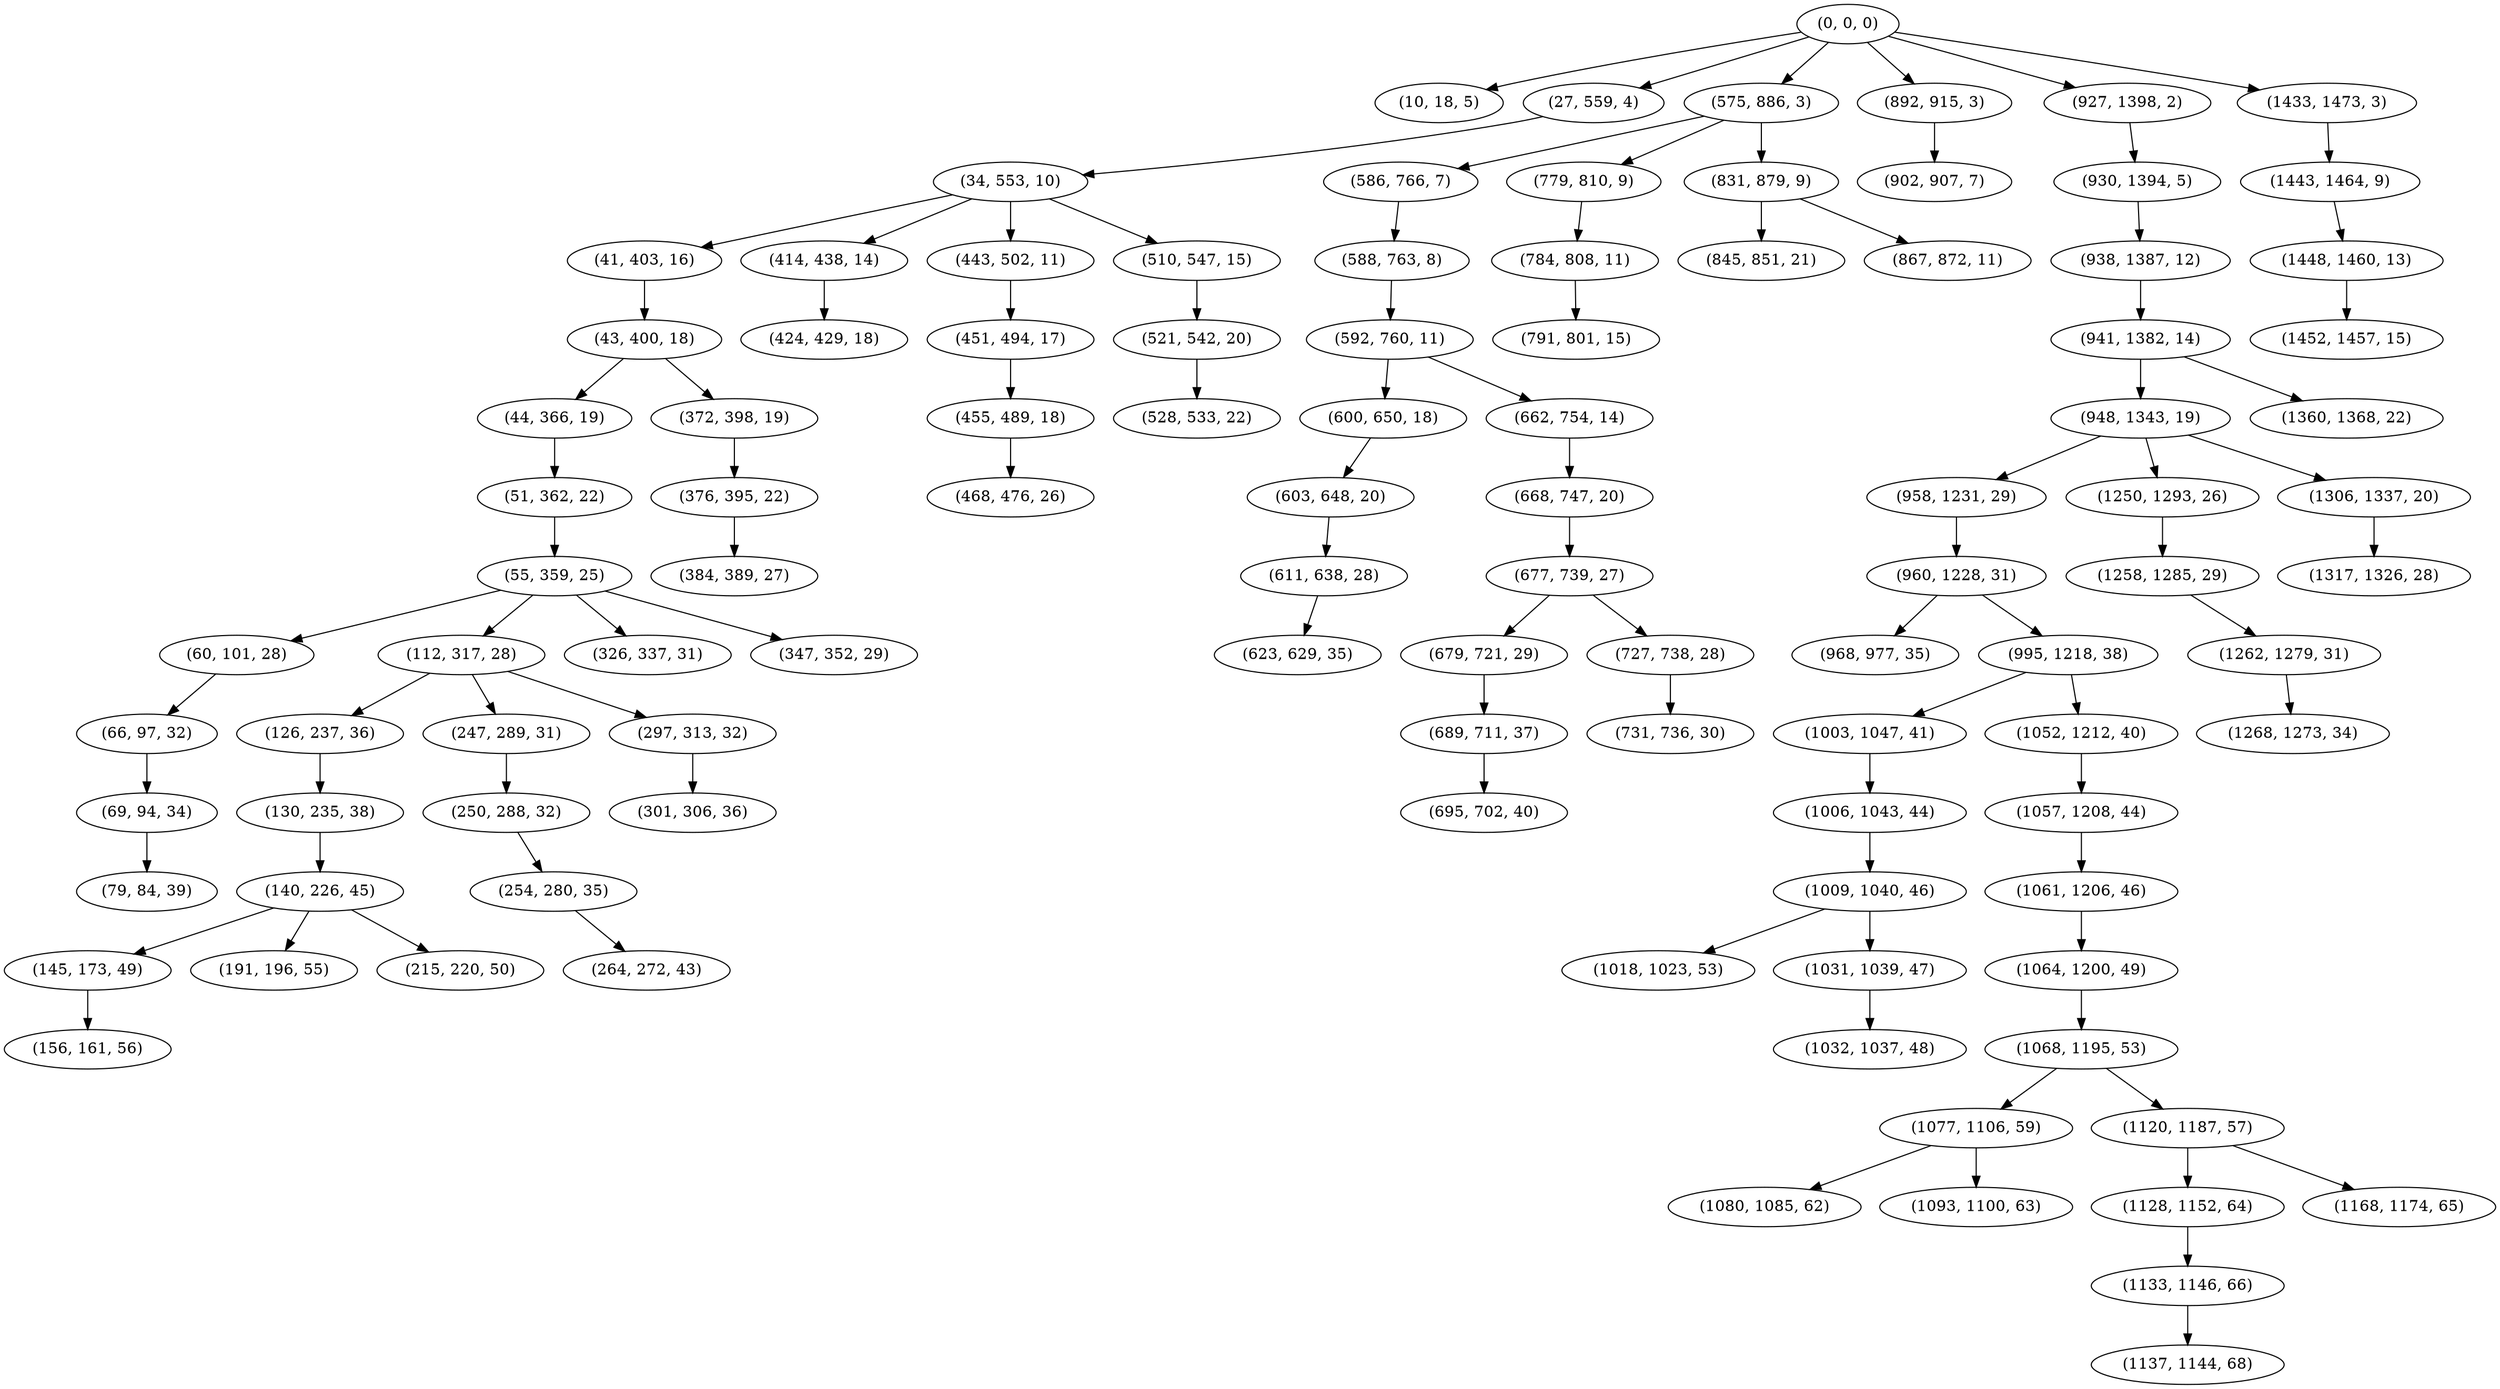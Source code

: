 digraph tree {
    "(0, 0, 0)";
    "(10, 18, 5)";
    "(27, 559, 4)";
    "(34, 553, 10)";
    "(41, 403, 16)";
    "(43, 400, 18)";
    "(44, 366, 19)";
    "(51, 362, 22)";
    "(55, 359, 25)";
    "(60, 101, 28)";
    "(66, 97, 32)";
    "(69, 94, 34)";
    "(79, 84, 39)";
    "(112, 317, 28)";
    "(126, 237, 36)";
    "(130, 235, 38)";
    "(140, 226, 45)";
    "(145, 173, 49)";
    "(156, 161, 56)";
    "(191, 196, 55)";
    "(215, 220, 50)";
    "(247, 289, 31)";
    "(250, 288, 32)";
    "(254, 280, 35)";
    "(264, 272, 43)";
    "(297, 313, 32)";
    "(301, 306, 36)";
    "(326, 337, 31)";
    "(347, 352, 29)";
    "(372, 398, 19)";
    "(376, 395, 22)";
    "(384, 389, 27)";
    "(414, 438, 14)";
    "(424, 429, 18)";
    "(443, 502, 11)";
    "(451, 494, 17)";
    "(455, 489, 18)";
    "(468, 476, 26)";
    "(510, 547, 15)";
    "(521, 542, 20)";
    "(528, 533, 22)";
    "(575, 886, 3)";
    "(586, 766, 7)";
    "(588, 763, 8)";
    "(592, 760, 11)";
    "(600, 650, 18)";
    "(603, 648, 20)";
    "(611, 638, 28)";
    "(623, 629, 35)";
    "(662, 754, 14)";
    "(668, 747, 20)";
    "(677, 739, 27)";
    "(679, 721, 29)";
    "(689, 711, 37)";
    "(695, 702, 40)";
    "(727, 738, 28)";
    "(731, 736, 30)";
    "(779, 810, 9)";
    "(784, 808, 11)";
    "(791, 801, 15)";
    "(831, 879, 9)";
    "(845, 851, 21)";
    "(867, 872, 11)";
    "(892, 915, 3)";
    "(902, 907, 7)";
    "(927, 1398, 2)";
    "(930, 1394, 5)";
    "(938, 1387, 12)";
    "(941, 1382, 14)";
    "(948, 1343, 19)";
    "(958, 1231, 29)";
    "(960, 1228, 31)";
    "(968, 977, 35)";
    "(995, 1218, 38)";
    "(1003, 1047, 41)";
    "(1006, 1043, 44)";
    "(1009, 1040, 46)";
    "(1018, 1023, 53)";
    "(1031, 1039, 47)";
    "(1032, 1037, 48)";
    "(1052, 1212, 40)";
    "(1057, 1208, 44)";
    "(1061, 1206, 46)";
    "(1064, 1200, 49)";
    "(1068, 1195, 53)";
    "(1077, 1106, 59)";
    "(1080, 1085, 62)";
    "(1093, 1100, 63)";
    "(1120, 1187, 57)";
    "(1128, 1152, 64)";
    "(1133, 1146, 66)";
    "(1137, 1144, 68)";
    "(1168, 1174, 65)";
    "(1250, 1293, 26)";
    "(1258, 1285, 29)";
    "(1262, 1279, 31)";
    "(1268, 1273, 34)";
    "(1306, 1337, 20)";
    "(1317, 1326, 28)";
    "(1360, 1368, 22)";
    "(1433, 1473, 3)";
    "(1443, 1464, 9)";
    "(1448, 1460, 13)";
    "(1452, 1457, 15)";
    "(0, 0, 0)" -> "(10, 18, 5)";
    "(0, 0, 0)" -> "(27, 559, 4)";
    "(0, 0, 0)" -> "(575, 886, 3)";
    "(0, 0, 0)" -> "(892, 915, 3)";
    "(0, 0, 0)" -> "(927, 1398, 2)";
    "(0, 0, 0)" -> "(1433, 1473, 3)";
    "(27, 559, 4)" -> "(34, 553, 10)";
    "(34, 553, 10)" -> "(41, 403, 16)";
    "(34, 553, 10)" -> "(414, 438, 14)";
    "(34, 553, 10)" -> "(443, 502, 11)";
    "(34, 553, 10)" -> "(510, 547, 15)";
    "(41, 403, 16)" -> "(43, 400, 18)";
    "(43, 400, 18)" -> "(44, 366, 19)";
    "(43, 400, 18)" -> "(372, 398, 19)";
    "(44, 366, 19)" -> "(51, 362, 22)";
    "(51, 362, 22)" -> "(55, 359, 25)";
    "(55, 359, 25)" -> "(60, 101, 28)";
    "(55, 359, 25)" -> "(112, 317, 28)";
    "(55, 359, 25)" -> "(326, 337, 31)";
    "(55, 359, 25)" -> "(347, 352, 29)";
    "(60, 101, 28)" -> "(66, 97, 32)";
    "(66, 97, 32)" -> "(69, 94, 34)";
    "(69, 94, 34)" -> "(79, 84, 39)";
    "(112, 317, 28)" -> "(126, 237, 36)";
    "(112, 317, 28)" -> "(247, 289, 31)";
    "(112, 317, 28)" -> "(297, 313, 32)";
    "(126, 237, 36)" -> "(130, 235, 38)";
    "(130, 235, 38)" -> "(140, 226, 45)";
    "(140, 226, 45)" -> "(145, 173, 49)";
    "(140, 226, 45)" -> "(191, 196, 55)";
    "(140, 226, 45)" -> "(215, 220, 50)";
    "(145, 173, 49)" -> "(156, 161, 56)";
    "(247, 289, 31)" -> "(250, 288, 32)";
    "(250, 288, 32)" -> "(254, 280, 35)";
    "(254, 280, 35)" -> "(264, 272, 43)";
    "(297, 313, 32)" -> "(301, 306, 36)";
    "(372, 398, 19)" -> "(376, 395, 22)";
    "(376, 395, 22)" -> "(384, 389, 27)";
    "(414, 438, 14)" -> "(424, 429, 18)";
    "(443, 502, 11)" -> "(451, 494, 17)";
    "(451, 494, 17)" -> "(455, 489, 18)";
    "(455, 489, 18)" -> "(468, 476, 26)";
    "(510, 547, 15)" -> "(521, 542, 20)";
    "(521, 542, 20)" -> "(528, 533, 22)";
    "(575, 886, 3)" -> "(586, 766, 7)";
    "(575, 886, 3)" -> "(779, 810, 9)";
    "(575, 886, 3)" -> "(831, 879, 9)";
    "(586, 766, 7)" -> "(588, 763, 8)";
    "(588, 763, 8)" -> "(592, 760, 11)";
    "(592, 760, 11)" -> "(600, 650, 18)";
    "(592, 760, 11)" -> "(662, 754, 14)";
    "(600, 650, 18)" -> "(603, 648, 20)";
    "(603, 648, 20)" -> "(611, 638, 28)";
    "(611, 638, 28)" -> "(623, 629, 35)";
    "(662, 754, 14)" -> "(668, 747, 20)";
    "(668, 747, 20)" -> "(677, 739, 27)";
    "(677, 739, 27)" -> "(679, 721, 29)";
    "(677, 739, 27)" -> "(727, 738, 28)";
    "(679, 721, 29)" -> "(689, 711, 37)";
    "(689, 711, 37)" -> "(695, 702, 40)";
    "(727, 738, 28)" -> "(731, 736, 30)";
    "(779, 810, 9)" -> "(784, 808, 11)";
    "(784, 808, 11)" -> "(791, 801, 15)";
    "(831, 879, 9)" -> "(845, 851, 21)";
    "(831, 879, 9)" -> "(867, 872, 11)";
    "(892, 915, 3)" -> "(902, 907, 7)";
    "(927, 1398, 2)" -> "(930, 1394, 5)";
    "(930, 1394, 5)" -> "(938, 1387, 12)";
    "(938, 1387, 12)" -> "(941, 1382, 14)";
    "(941, 1382, 14)" -> "(948, 1343, 19)";
    "(941, 1382, 14)" -> "(1360, 1368, 22)";
    "(948, 1343, 19)" -> "(958, 1231, 29)";
    "(948, 1343, 19)" -> "(1250, 1293, 26)";
    "(948, 1343, 19)" -> "(1306, 1337, 20)";
    "(958, 1231, 29)" -> "(960, 1228, 31)";
    "(960, 1228, 31)" -> "(968, 977, 35)";
    "(960, 1228, 31)" -> "(995, 1218, 38)";
    "(995, 1218, 38)" -> "(1003, 1047, 41)";
    "(995, 1218, 38)" -> "(1052, 1212, 40)";
    "(1003, 1047, 41)" -> "(1006, 1043, 44)";
    "(1006, 1043, 44)" -> "(1009, 1040, 46)";
    "(1009, 1040, 46)" -> "(1018, 1023, 53)";
    "(1009, 1040, 46)" -> "(1031, 1039, 47)";
    "(1031, 1039, 47)" -> "(1032, 1037, 48)";
    "(1052, 1212, 40)" -> "(1057, 1208, 44)";
    "(1057, 1208, 44)" -> "(1061, 1206, 46)";
    "(1061, 1206, 46)" -> "(1064, 1200, 49)";
    "(1064, 1200, 49)" -> "(1068, 1195, 53)";
    "(1068, 1195, 53)" -> "(1077, 1106, 59)";
    "(1068, 1195, 53)" -> "(1120, 1187, 57)";
    "(1077, 1106, 59)" -> "(1080, 1085, 62)";
    "(1077, 1106, 59)" -> "(1093, 1100, 63)";
    "(1120, 1187, 57)" -> "(1128, 1152, 64)";
    "(1120, 1187, 57)" -> "(1168, 1174, 65)";
    "(1128, 1152, 64)" -> "(1133, 1146, 66)";
    "(1133, 1146, 66)" -> "(1137, 1144, 68)";
    "(1250, 1293, 26)" -> "(1258, 1285, 29)";
    "(1258, 1285, 29)" -> "(1262, 1279, 31)";
    "(1262, 1279, 31)" -> "(1268, 1273, 34)";
    "(1306, 1337, 20)" -> "(1317, 1326, 28)";
    "(1433, 1473, 3)" -> "(1443, 1464, 9)";
    "(1443, 1464, 9)" -> "(1448, 1460, 13)";
    "(1448, 1460, 13)" -> "(1452, 1457, 15)";
}

